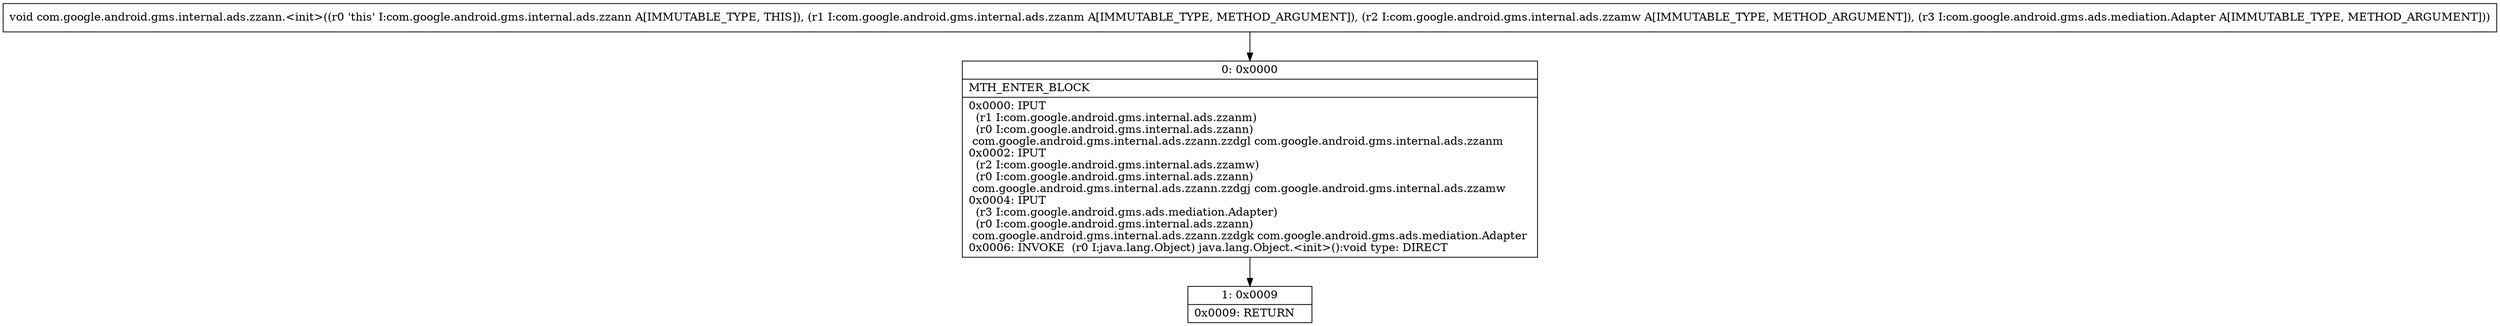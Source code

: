 digraph "CFG forcom.google.android.gms.internal.ads.zzann.\<init\>(Lcom\/google\/android\/gms\/internal\/ads\/zzanm;Lcom\/google\/android\/gms\/internal\/ads\/zzamw;Lcom\/google\/android\/gms\/ads\/mediation\/Adapter;)V" {
Node_0 [shape=record,label="{0\:\ 0x0000|MTH_ENTER_BLOCK\l|0x0000: IPUT  \l  (r1 I:com.google.android.gms.internal.ads.zzanm)\l  (r0 I:com.google.android.gms.internal.ads.zzann)\l com.google.android.gms.internal.ads.zzann.zzdgl com.google.android.gms.internal.ads.zzanm \l0x0002: IPUT  \l  (r2 I:com.google.android.gms.internal.ads.zzamw)\l  (r0 I:com.google.android.gms.internal.ads.zzann)\l com.google.android.gms.internal.ads.zzann.zzdgj com.google.android.gms.internal.ads.zzamw \l0x0004: IPUT  \l  (r3 I:com.google.android.gms.ads.mediation.Adapter)\l  (r0 I:com.google.android.gms.internal.ads.zzann)\l com.google.android.gms.internal.ads.zzann.zzdgk com.google.android.gms.ads.mediation.Adapter \l0x0006: INVOKE  (r0 I:java.lang.Object) java.lang.Object.\<init\>():void type: DIRECT \l}"];
Node_1 [shape=record,label="{1\:\ 0x0009|0x0009: RETURN   \l}"];
MethodNode[shape=record,label="{void com.google.android.gms.internal.ads.zzann.\<init\>((r0 'this' I:com.google.android.gms.internal.ads.zzann A[IMMUTABLE_TYPE, THIS]), (r1 I:com.google.android.gms.internal.ads.zzanm A[IMMUTABLE_TYPE, METHOD_ARGUMENT]), (r2 I:com.google.android.gms.internal.ads.zzamw A[IMMUTABLE_TYPE, METHOD_ARGUMENT]), (r3 I:com.google.android.gms.ads.mediation.Adapter A[IMMUTABLE_TYPE, METHOD_ARGUMENT])) }"];
MethodNode -> Node_0;
Node_0 -> Node_1;
}

